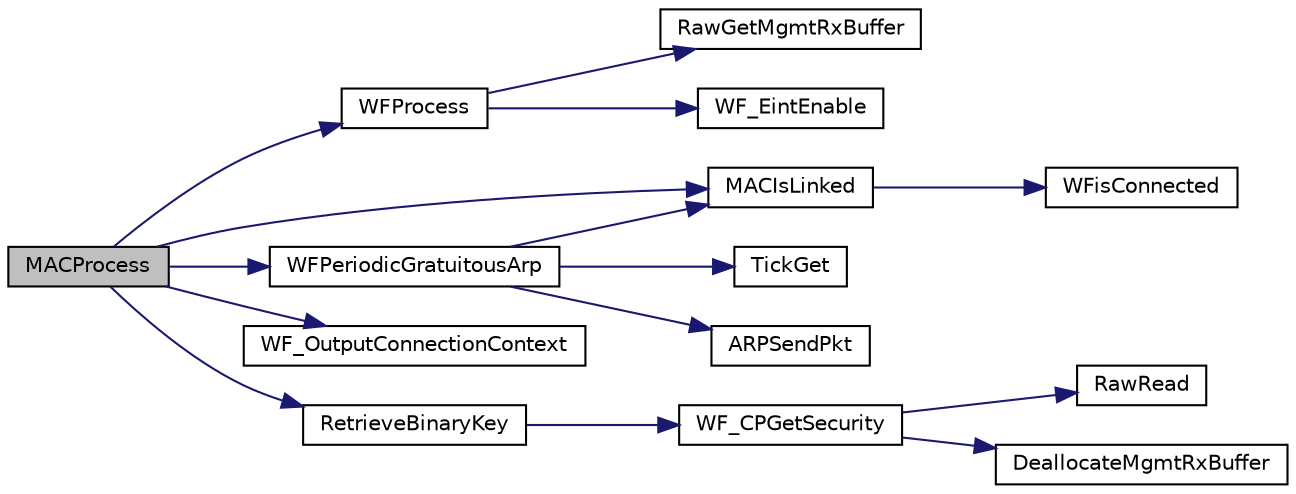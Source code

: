 digraph "MACProcess"
{
  edge [fontname="Helvetica",fontsize="10",labelfontname="Helvetica",labelfontsize="10"];
  node [fontname="Helvetica",fontsize="10",shape=record];
  rankdir="LR";
  Node1 [label="MACProcess",height=0.2,width=0.4,color="black", fillcolor="grey75", style="filled", fontcolor="black"];
  Node1 -> Node2 [color="midnightblue",fontsize="10",style="solid",fontname="Helvetica"];
  Node2 [label="WFProcess",height=0.2,width=0.4,color="black", fillcolor="white", style="filled",URL="$_w_f_api_8h.html#ab40c33ce57709d716eea07a0a76b16dd"];
  Node2 -> Node3 [color="midnightblue",fontsize="10",style="solid",fontname="Helvetica"];
  Node3 [label="RawGetMgmtRxBuffer",height=0.2,width=0.4,color="black", fillcolor="white", style="filled",URL="$_w_f_raw_8h.html#ad4dc4ee21d997183f947293c0a52d293"];
  Node2 -> Node4 [color="midnightblue",fontsize="10",style="solid",fontname="Helvetica"];
  Node4 [label="WF_EintEnable",height=0.2,width=0.4,color="black", fillcolor="white", style="filled",URL="$_w_f_api_8h.html#a939bc519999b13755ac6af4911d8fffb"];
  Node1 -> Node5 [color="midnightblue",fontsize="10",style="solid",fontname="Helvetica"];
  Node5 [label="MACIsLinked",height=0.2,width=0.4,color="black", fillcolor="white", style="filled",URL="$_w_f_mac__24_g_8c.html#a0b700fbc3ad2a6c7c389026bfd38e0f1"];
  Node5 -> Node6 [color="midnightblue",fontsize="10",style="solid",fontname="Helvetica"];
  Node6 [label="WFisConnected",height=0.2,width=0.4,color="black", fillcolor="white", style="filled",URL="$_w_f_driver_prv_8h.html#a362106faaf52a4ce9a1b9e6ca3297a1f"];
  Node1 -> Node7 [color="midnightblue",fontsize="10",style="solid",fontname="Helvetica"];
  Node7 [label="WF_OutputConnectionContext",height=0.2,width=0.4,color="black", fillcolor="white", style="filled",URL="$_w_f_mac__24_g_8c.html#acc1c001c9f03fdf84e96825635f466f4"];
  Node1 -> Node8 [color="midnightblue",fontsize="10",style="solid",fontname="Helvetica"];
  Node8 [label="RetrieveBinaryKey",height=0.2,width=0.4,color="black", fillcolor="white", style="filled",URL="$_w_f_mac__24_g_8c.html#a7fb5adc7bc64ab3c4663821580ca90b4"];
  Node8 -> Node9 [color="midnightblue",fontsize="10",style="solid",fontname="Helvetica"];
  Node9 [label="WF_CPGetSecurity",height=0.2,width=0.4,color="black", fillcolor="white", style="filled",URL="$_w_f_api_8h.html#a44942b1dd837e1152987a37728bb50cb"];
  Node9 -> Node10 [color="midnightblue",fontsize="10",style="solid",fontname="Helvetica"];
  Node10 [label="RawRead",height=0.2,width=0.4,color="black", fillcolor="white", style="filled",URL="$_w_f_raw_8h.html#a80553d24a57673724467c812b2a00d7b"];
  Node9 -> Node11 [color="midnightblue",fontsize="10",style="solid",fontname="Helvetica"];
  Node11 [label="DeallocateMgmtRxBuffer",height=0.2,width=0.4,color="black", fillcolor="white", style="filled",URL="$_w_f_raw_8h.html#a479447fe09e853821ff2f38755885164"];
  Node1 -> Node12 [color="midnightblue",fontsize="10",style="solid",fontname="Helvetica"];
  Node12 [label="WFPeriodicGratuitousArp",height=0.2,width=0.4,color="black", fillcolor="white", style="filled",URL="$_w_f_mac__24_g_8c.html#a1570c09fc866aec85a413c831e292fda"];
  Node12 -> Node5 [color="midnightblue",fontsize="10",style="solid",fontname="Helvetica"];
  Node12 -> Node13 [color="midnightblue",fontsize="10",style="solid",fontname="Helvetica"];
  Node13 [label="TickGet",height=0.2,width=0.4,color="black", fillcolor="white", style="filled",URL="$_tick_8h.html#a035d1d3f8afdca7abedf588ee1b20af0"];
  Node12 -> Node14 [color="midnightblue",fontsize="10",style="solid",fontname="Helvetica"];
  Node14 [label="ARPSendPkt",height=0.2,width=0.4,color="black", fillcolor="white", style="filled",URL="$_w_f_mac__24_g_8c.html#a08ef88a80eac112205ecd84dbbc5a481"];
}
